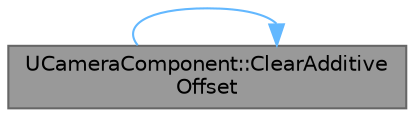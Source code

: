 digraph "UCameraComponent::ClearAdditiveOffset"
{
 // INTERACTIVE_SVG=YES
 // LATEX_PDF_SIZE
  bgcolor="transparent";
  edge [fontname=Helvetica,fontsize=10,labelfontname=Helvetica,labelfontsize=10];
  node [fontname=Helvetica,fontsize=10,shape=box,height=0.2,width=0.4];
  rankdir="LR";
  Node1 [id="Node000001",label="UCameraComponent::ClearAdditive\lOffset",height=0.2,width=0.4,color="gray40", fillcolor="grey60", style="filled", fontcolor="black",tooltip="Removes any additive offset."];
  Node1 -> Node1 [id="edge1_Node000001_Node000001",color="steelblue1",style="solid",tooltip=" "];
}
